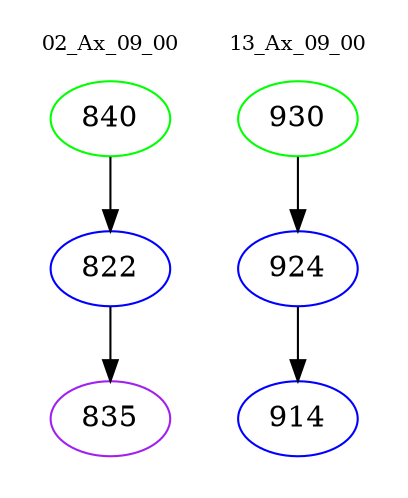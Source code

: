 digraph{
subgraph cluster_0 {
color = white
label = "02_Ax_09_00";
fontsize=10;
T0_840 [label="840", color="green"]
T0_840 -> T0_822 [color="black"]
T0_822 [label="822", color="blue"]
T0_822 -> T0_835 [color="black"]
T0_835 [label="835", color="purple"]
}
subgraph cluster_1 {
color = white
label = "13_Ax_09_00";
fontsize=10;
T1_930 [label="930", color="green"]
T1_930 -> T1_924 [color="black"]
T1_924 [label="924", color="blue"]
T1_924 -> T1_914 [color="black"]
T1_914 [label="914", color="blue"]
}
}
